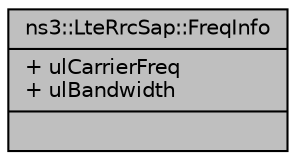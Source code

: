 digraph "ns3::LteRrcSap::FreqInfo"
{
  edge [fontname="Helvetica",fontsize="10",labelfontname="Helvetica",labelfontsize="10"];
  node [fontname="Helvetica",fontsize="10",shape=record];
  Node1 [label="{ns3::LteRrcSap::FreqInfo\n|+ ulCarrierFreq\l+ ulBandwidth\l|}",height=0.2,width=0.4,color="black", fillcolor="grey75", style="filled", fontcolor="black"];
}
